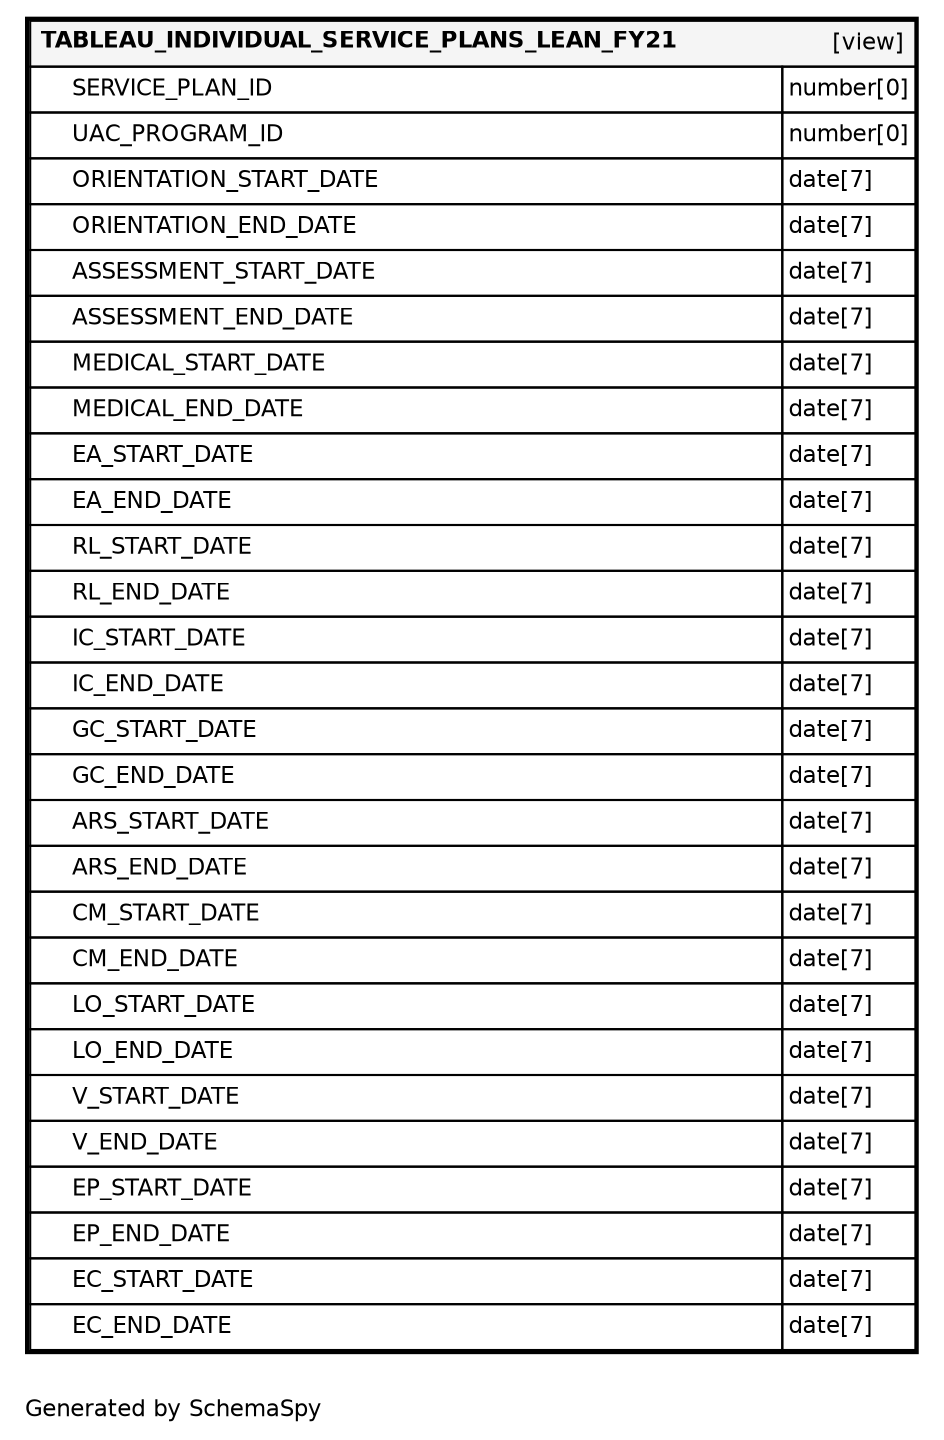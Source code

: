 digraph "oneDegreeRelationshipsDiagram" {
  graph [    rankdir="RL"    bgcolor="#ffffff"    label="\nGenerated by SchemaSpy"    labeljust="l"    nodesep="0.18"    ranksep="0.46"    fontname="Helvetica"    fontsize="11"    ration="compress"  ];  node [    fontname="Helvetica"    fontsize="11"    shape="plaintext"  ];  edge [    arrowsize="0.8"  ];
  "TABLEAU_INDIVIDUAL_SERVICE_PLANS_LEAN_FY21" [
   label=<
    <TABLE BORDER="2" CELLBORDER="1" CELLSPACING="0" BGCOLOR="#ffffff">
      <TR><TD COLSPAN="4"  BGCOLOR="#f5f5f5"><TABLE BORDER="0" CELLSPACING="0"><TR><TD ALIGN="LEFT" FIXEDSIZE="TRUE" WIDTH="340" HEIGHT="16"><B>TABLEAU_INDIVIDUAL_SERVICE_PLANS_LEAN_FY21</B></TD><TD ALIGN="RIGHT">[view]</TD></TR></TABLE></TD></TR>
      <TR><TD PORT="SERVICE_PLAN_ID" COLSPAN="2" ALIGN="LEFT"><TABLE BORDER="0" CELLSPACING="0" ALIGN="LEFT"><TR ALIGN="LEFT"><TD ALIGN="LEFT" FIXEDSIZE="TRUE" WIDTH="15" HEIGHT="16"></TD><TD ALIGN="LEFT" FIXEDSIZE="TRUE" WIDTH="340" HEIGHT="16">SERVICE_PLAN_ID</TD></TR></TABLE></TD><TD PORT="SERVICE_PLAN_ID.type" ALIGN="LEFT">number[0]</TD></TR>
      <TR><TD PORT="UAC_PROGRAM_ID" COLSPAN="2" ALIGN="LEFT"><TABLE BORDER="0" CELLSPACING="0" ALIGN="LEFT"><TR ALIGN="LEFT"><TD ALIGN="LEFT" FIXEDSIZE="TRUE" WIDTH="15" HEIGHT="16"></TD><TD ALIGN="LEFT" FIXEDSIZE="TRUE" WIDTH="340" HEIGHT="16">UAC_PROGRAM_ID</TD></TR></TABLE></TD><TD PORT="UAC_PROGRAM_ID.type" ALIGN="LEFT">number[0]</TD></TR>
      <TR><TD PORT="ORIENTATION_START_DATE" COLSPAN="2" ALIGN="LEFT"><TABLE BORDER="0" CELLSPACING="0" ALIGN="LEFT"><TR ALIGN="LEFT"><TD ALIGN="LEFT" FIXEDSIZE="TRUE" WIDTH="15" HEIGHT="16"></TD><TD ALIGN="LEFT" FIXEDSIZE="TRUE" WIDTH="340" HEIGHT="16">ORIENTATION_START_DATE</TD></TR></TABLE></TD><TD PORT="ORIENTATION_START_DATE.type" ALIGN="LEFT">date[7]</TD></TR>
      <TR><TD PORT="ORIENTATION_END_DATE" COLSPAN="2" ALIGN="LEFT"><TABLE BORDER="0" CELLSPACING="0" ALIGN="LEFT"><TR ALIGN="LEFT"><TD ALIGN="LEFT" FIXEDSIZE="TRUE" WIDTH="15" HEIGHT="16"></TD><TD ALIGN="LEFT" FIXEDSIZE="TRUE" WIDTH="340" HEIGHT="16">ORIENTATION_END_DATE</TD></TR></TABLE></TD><TD PORT="ORIENTATION_END_DATE.type" ALIGN="LEFT">date[7]</TD></TR>
      <TR><TD PORT="ASSESSMENT_START_DATE" COLSPAN="2" ALIGN="LEFT"><TABLE BORDER="0" CELLSPACING="0" ALIGN="LEFT"><TR ALIGN="LEFT"><TD ALIGN="LEFT" FIXEDSIZE="TRUE" WIDTH="15" HEIGHT="16"></TD><TD ALIGN="LEFT" FIXEDSIZE="TRUE" WIDTH="340" HEIGHT="16">ASSESSMENT_START_DATE</TD></TR></TABLE></TD><TD PORT="ASSESSMENT_START_DATE.type" ALIGN="LEFT">date[7]</TD></TR>
      <TR><TD PORT="ASSESSMENT_END_DATE" COLSPAN="2" ALIGN="LEFT"><TABLE BORDER="0" CELLSPACING="0" ALIGN="LEFT"><TR ALIGN="LEFT"><TD ALIGN="LEFT" FIXEDSIZE="TRUE" WIDTH="15" HEIGHT="16"></TD><TD ALIGN="LEFT" FIXEDSIZE="TRUE" WIDTH="340" HEIGHT="16">ASSESSMENT_END_DATE</TD></TR></TABLE></TD><TD PORT="ASSESSMENT_END_DATE.type" ALIGN="LEFT">date[7]</TD></TR>
      <TR><TD PORT="MEDICAL_START_DATE" COLSPAN="2" ALIGN="LEFT"><TABLE BORDER="0" CELLSPACING="0" ALIGN="LEFT"><TR ALIGN="LEFT"><TD ALIGN="LEFT" FIXEDSIZE="TRUE" WIDTH="15" HEIGHT="16"></TD><TD ALIGN="LEFT" FIXEDSIZE="TRUE" WIDTH="340" HEIGHT="16">MEDICAL_START_DATE</TD></TR></TABLE></TD><TD PORT="MEDICAL_START_DATE.type" ALIGN="LEFT">date[7]</TD></TR>
      <TR><TD PORT="MEDICAL_END_DATE" COLSPAN="2" ALIGN="LEFT"><TABLE BORDER="0" CELLSPACING="0" ALIGN="LEFT"><TR ALIGN="LEFT"><TD ALIGN="LEFT" FIXEDSIZE="TRUE" WIDTH="15" HEIGHT="16"></TD><TD ALIGN="LEFT" FIXEDSIZE="TRUE" WIDTH="340" HEIGHT="16">MEDICAL_END_DATE</TD></TR></TABLE></TD><TD PORT="MEDICAL_END_DATE.type" ALIGN="LEFT">date[7]</TD></TR>
      <TR><TD PORT="EA_START_DATE" COLSPAN="2" ALIGN="LEFT"><TABLE BORDER="0" CELLSPACING="0" ALIGN="LEFT"><TR ALIGN="LEFT"><TD ALIGN="LEFT" FIXEDSIZE="TRUE" WIDTH="15" HEIGHT="16"></TD><TD ALIGN="LEFT" FIXEDSIZE="TRUE" WIDTH="340" HEIGHT="16">EA_START_DATE</TD></TR></TABLE></TD><TD PORT="EA_START_DATE.type" ALIGN="LEFT">date[7]</TD></TR>
      <TR><TD PORT="EA_END_DATE" COLSPAN="2" ALIGN="LEFT"><TABLE BORDER="0" CELLSPACING="0" ALIGN="LEFT"><TR ALIGN="LEFT"><TD ALIGN="LEFT" FIXEDSIZE="TRUE" WIDTH="15" HEIGHT="16"></TD><TD ALIGN="LEFT" FIXEDSIZE="TRUE" WIDTH="340" HEIGHT="16">EA_END_DATE</TD></TR></TABLE></TD><TD PORT="EA_END_DATE.type" ALIGN="LEFT">date[7]</TD></TR>
      <TR><TD PORT="RL_START_DATE" COLSPAN="2" ALIGN="LEFT"><TABLE BORDER="0" CELLSPACING="0" ALIGN="LEFT"><TR ALIGN="LEFT"><TD ALIGN="LEFT" FIXEDSIZE="TRUE" WIDTH="15" HEIGHT="16"></TD><TD ALIGN="LEFT" FIXEDSIZE="TRUE" WIDTH="340" HEIGHT="16">RL_START_DATE</TD></TR></TABLE></TD><TD PORT="RL_START_DATE.type" ALIGN="LEFT">date[7]</TD></TR>
      <TR><TD PORT="RL_END_DATE" COLSPAN="2" ALIGN="LEFT"><TABLE BORDER="0" CELLSPACING="0" ALIGN="LEFT"><TR ALIGN="LEFT"><TD ALIGN="LEFT" FIXEDSIZE="TRUE" WIDTH="15" HEIGHT="16"></TD><TD ALIGN="LEFT" FIXEDSIZE="TRUE" WIDTH="340" HEIGHT="16">RL_END_DATE</TD></TR></TABLE></TD><TD PORT="RL_END_DATE.type" ALIGN="LEFT">date[7]</TD></TR>
      <TR><TD PORT="IC_START_DATE" COLSPAN="2" ALIGN="LEFT"><TABLE BORDER="0" CELLSPACING="0" ALIGN="LEFT"><TR ALIGN="LEFT"><TD ALIGN="LEFT" FIXEDSIZE="TRUE" WIDTH="15" HEIGHT="16"></TD><TD ALIGN="LEFT" FIXEDSIZE="TRUE" WIDTH="340" HEIGHT="16">IC_START_DATE</TD></TR></TABLE></TD><TD PORT="IC_START_DATE.type" ALIGN="LEFT">date[7]</TD></TR>
      <TR><TD PORT="IC_END_DATE" COLSPAN="2" ALIGN="LEFT"><TABLE BORDER="0" CELLSPACING="0" ALIGN="LEFT"><TR ALIGN="LEFT"><TD ALIGN="LEFT" FIXEDSIZE="TRUE" WIDTH="15" HEIGHT="16"></TD><TD ALIGN="LEFT" FIXEDSIZE="TRUE" WIDTH="340" HEIGHT="16">IC_END_DATE</TD></TR></TABLE></TD><TD PORT="IC_END_DATE.type" ALIGN="LEFT">date[7]</TD></TR>
      <TR><TD PORT="GC_START_DATE" COLSPAN="2" ALIGN="LEFT"><TABLE BORDER="0" CELLSPACING="0" ALIGN="LEFT"><TR ALIGN="LEFT"><TD ALIGN="LEFT" FIXEDSIZE="TRUE" WIDTH="15" HEIGHT="16"></TD><TD ALIGN="LEFT" FIXEDSIZE="TRUE" WIDTH="340" HEIGHT="16">GC_START_DATE</TD></TR></TABLE></TD><TD PORT="GC_START_DATE.type" ALIGN="LEFT">date[7]</TD></TR>
      <TR><TD PORT="GC_END_DATE" COLSPAN="2" ALIGN="LEFT"><TABLE BORDER="0" CELLSPACING="0" ALIGN="LEFT"><TR ALIGN="LEFT"><TD ALIGN="LEFT" FIXEDSIZE="TRUE" WIDTH="15" HEIGHT="16"></TD><TD ALIGN="LEFT" FIXEDSIZE="TRUE" WIDTH="340" HEIGHT="16">GC_END_DATE</TD></TR></TABLE></TD><TD PORT="GC_END_DATE.type" ALIGN="LEFT">date[7]</TD></TR>
      <TR><TD PORT="ARS_START_DATE" COLSPAN="2" ALIGN="LEFT"><TABLE BORDER="0" CELLSPACING="0" ALIGN="LEFT"><TR ALIGN="LEFT"><TD ALIGN="LEFT" FIXEDSIZE="TRUE" WIDTH="15" HEIGHT="16"></TD><TD ALIGN="LEFT" FIXEDSIZE="TRUE" WIDTH="340" HEIGHT="16">ARS_START_DATE</TD></TR></TABLE></TD><TD PORT="ARS_START_DATE.type" ALIGN="LEFT">date[7]</TD></TR>
      <TR><TD PORT="ARS_END_DATE" COLSPAN="2" ALIGN="LEFT"><TABLE BORDER="0" CELLSPACING="0" ALIGN="LEFT"><TR ALIGN="LEFT"><TD ALIGN="LEFT" FIXEDSIZE="TRUE" WIDTH="15" HEIGHT="16"></TD><TD ALIGN="LEFT" FIXEDSIZE="TRUE" WIDTH="340" HEIGHT="16">ARS_END_DATE</TD></TR></TABLE></TD><TD PORT="ARS_END_DATE.type" ALIGN="LEFT">date[7]</TD></TR>
      <TR><TD PORT="CM_START_DATE" COLSPAN="2" ALIGN="LEFT"><TABLE BORDER="0" CELLSPACING="0" ALIGN="LEFT"><TR ALIGN="LEFT"><TD ALIGN="LEFT" FIXEDSIZE="TRUE" WIDTH="15" HEIGHT="16"></TD><TD ALIGN="LEFT" FIXEDSIZE="TRUE" WIDTH="340" HEIGHT="16">CM_START_DATE</TD></TR></TABLE></TD><TD PORT="CM_START_DATE.type" ALIGN="LEFT">date[7]</TD></TR>
      <TR><TD PORT="CM_END_DATE" COLSPAN="2" ALIGN="LEFT"><TABLE BORDER="0" CELLSPACING="0" ALIGN="LEFT"><TR ALIGN="LEFT"><TD ALIGN="LEFT" FIXEDSIZE="TRUE" WIDTH="15" HEIGHT="16"></TD><TD ALIGN="LEFT" FIXEDSIZE="TRUE" WIDTH="340" HEIGHT="16">CM_END_DATE</TD></TR></TABLE></TD><TD PORT="CM_END_DATE.type" ALIGN="LEFT">date[7]</TD></TR>
      <TR><TD PORT="LO_START_DATE" COLSPAN="2" ALIGN="LEFT"><TABLE BORDER="0" CELLSPACING="0" ALIGN="LEFT"><TR ALIGN="LEFT"><TD ALIGN="LEFT" FIXEDSIZE="TRUE" WIDTH="15" HEIGHT="16"></TD><TD ALIGN="LEFT" FIXEDSIZE="TRUE" WIDTH="340" HEIGHT="16">LO_START_DATE</TD></TR></TABLE></TD><TD PORT="LO_START_DATE.type" ALIGN="LEFT">date[7]</TD></TR>
      <TR><TD PORT="LO_END_DATE" COLSPAN="2" ALIGN="LEFT"><TABLE BORDER="0" CELLSPACING="0" ALIGN="LEFT"><TR ALIGN="LEFT"><TD ALIGN="LEFT" FIXEDSIZE="TRUE" WIDTH="15" HEIGHT="16"></TD><TD ALIGN="LEFT" FIXEDSIZE="TRUE" WIDTH="340" HEIGHT="16">LO_END_DATE</TD></TR></TABLE></TD><TD PORT="LO_END_DATE.type" ALIGN="LEFT">date[7]</TD></TR>
      <TR><TD PORT="V_START_DATE" COLSPAN="2" ALIGN="LEFT"><TABLE BORDER="0" CELLSPACING="0" ALIGN="LEFT"><TR ALIGN="LEFT"><TD ALIGN="LEFT" FIXEDSIZE="TRUE" WIDTH="15" HEIGHT="16"></TD><TD ALIGN="LEFT" FIXEDSIZE="TRUE" WIDTH="340" HEIGHT="16">V_START_DATE</TD></TR></TABLE></TD><TD PORT="V_START_DATE.type" ALIGN="LEFT">date[7]</TD></TR>
      <TR><TD PORT="V_END_DATE" COLSPAN="2" ALIGN="LEFT"><TABLE BORDER="0" CELLSPACING="0" ALIGN="LEFT"><TR ALIGN="LEFT"><TD ALIGN="LEFT" FIXEDSIZE="TRUE" WIDTH="15" HEIGHT="16"></TD><TD ALIGN="LEFT" FIXEDSIZE="TRUE" WIDTH="340" HEIGHT="16">V_END_DATE</TD></TR></TABLE></TD><TD PORT="V_END_DATE.type" ALIGN="LEFT">date[7]</TD></TR>
      <TR><TD PORT="EP_START_DATE" COLSPAN="2" ALIGN="LEFT"><TABLE BORDER="0" CELLSPACING="0" ALIGN="LEFT"><TR ALIGN="LEFT"><TD ALIGN="LEFT" FIXEDSIZE="TRUE" WIDTH="15" HEIGHT="16"></TD><TD ALIGN="LEFT" FIXEDSIZE="TRUE" WIDTH="340" HEIGHT="16">EP_START_DATE</TD></TR></TABLE></TD><TD PORT="EP_START_DATE.type" ALIGN="LEFT">date[7]</TD></TR>
      <TR><TD PORT="EP_END_DATE" COLSPAN="2" ALIGN="LEFT"><TABLE BORDER="0" CELLSPACING="0" ALIGN="LEFT"><TR ALIGN="LEFT"><TD ALIGN="LEFT" FIXEDSIZE="TRUE" WIDTH="15" HEIGHT="16"></TD><TD ALIGN="LEFT" FIXEDSIZE="TRUE" WIDTH="340" HEIGHT="16">EP_END_DATE</TD></TR></TABLE></TD><TD PORT="EP_END_DATE.type" ALIGN="LEFT">date[7]</TD></TR>
      <TR><TD PORT="EC_START_DATE" COLSPAN="2" ALIGN="LEFT"><TABLE BORDER="0" CELLSPACING="0" ALIGN="LEFT"><TR ALIGN="LEFT"><TD ALIGN="LEFT" FIXEDSIZE="TRUE" WIDTH="15" HEIGHT="16"></TD><TD ALIGN="LEFT" FIXEDSIZE="TRUE" WIDTH="340" HEIGHT="16">EC_START_DATE</TD></TR></TABLE></TD><TD PORT="EC_START_DATE.type" ALIGN="LEFT">date[7]</TD></TR>
      <TR><TD PORT="EC_END_DATE" COLSPAN="2" ALIGN="LEFT"><TABLE BORDER="0" CELLSPACING="0" ALIGN="LEFT"><TR ALIGN="LEFT"><TD ALIGN="LEFT" FIXEDSIZE="TRUE" WIDTH="15" HEIGHT="16"></TD><TD ALIGN="LEFT" FIXEDSIZE="TRUE" WIDTH="340" HEIGHT="16">EC_END_DATE</TD></TR></TABLE></TD><TD PORT="EC_END_DATE.type" ALIGN="LEFT">date[7]</TD></TR>
    </TABLE>>
    URL="TABLEAU_INDIVIDUAL_SERVICE_PLANS_dcc1b83.html"
    target="_top"
    tooltip="TABLEAU_INDIVIDUAL_SERVICE_PLANS_LEAN_FY21"
  ];
}
